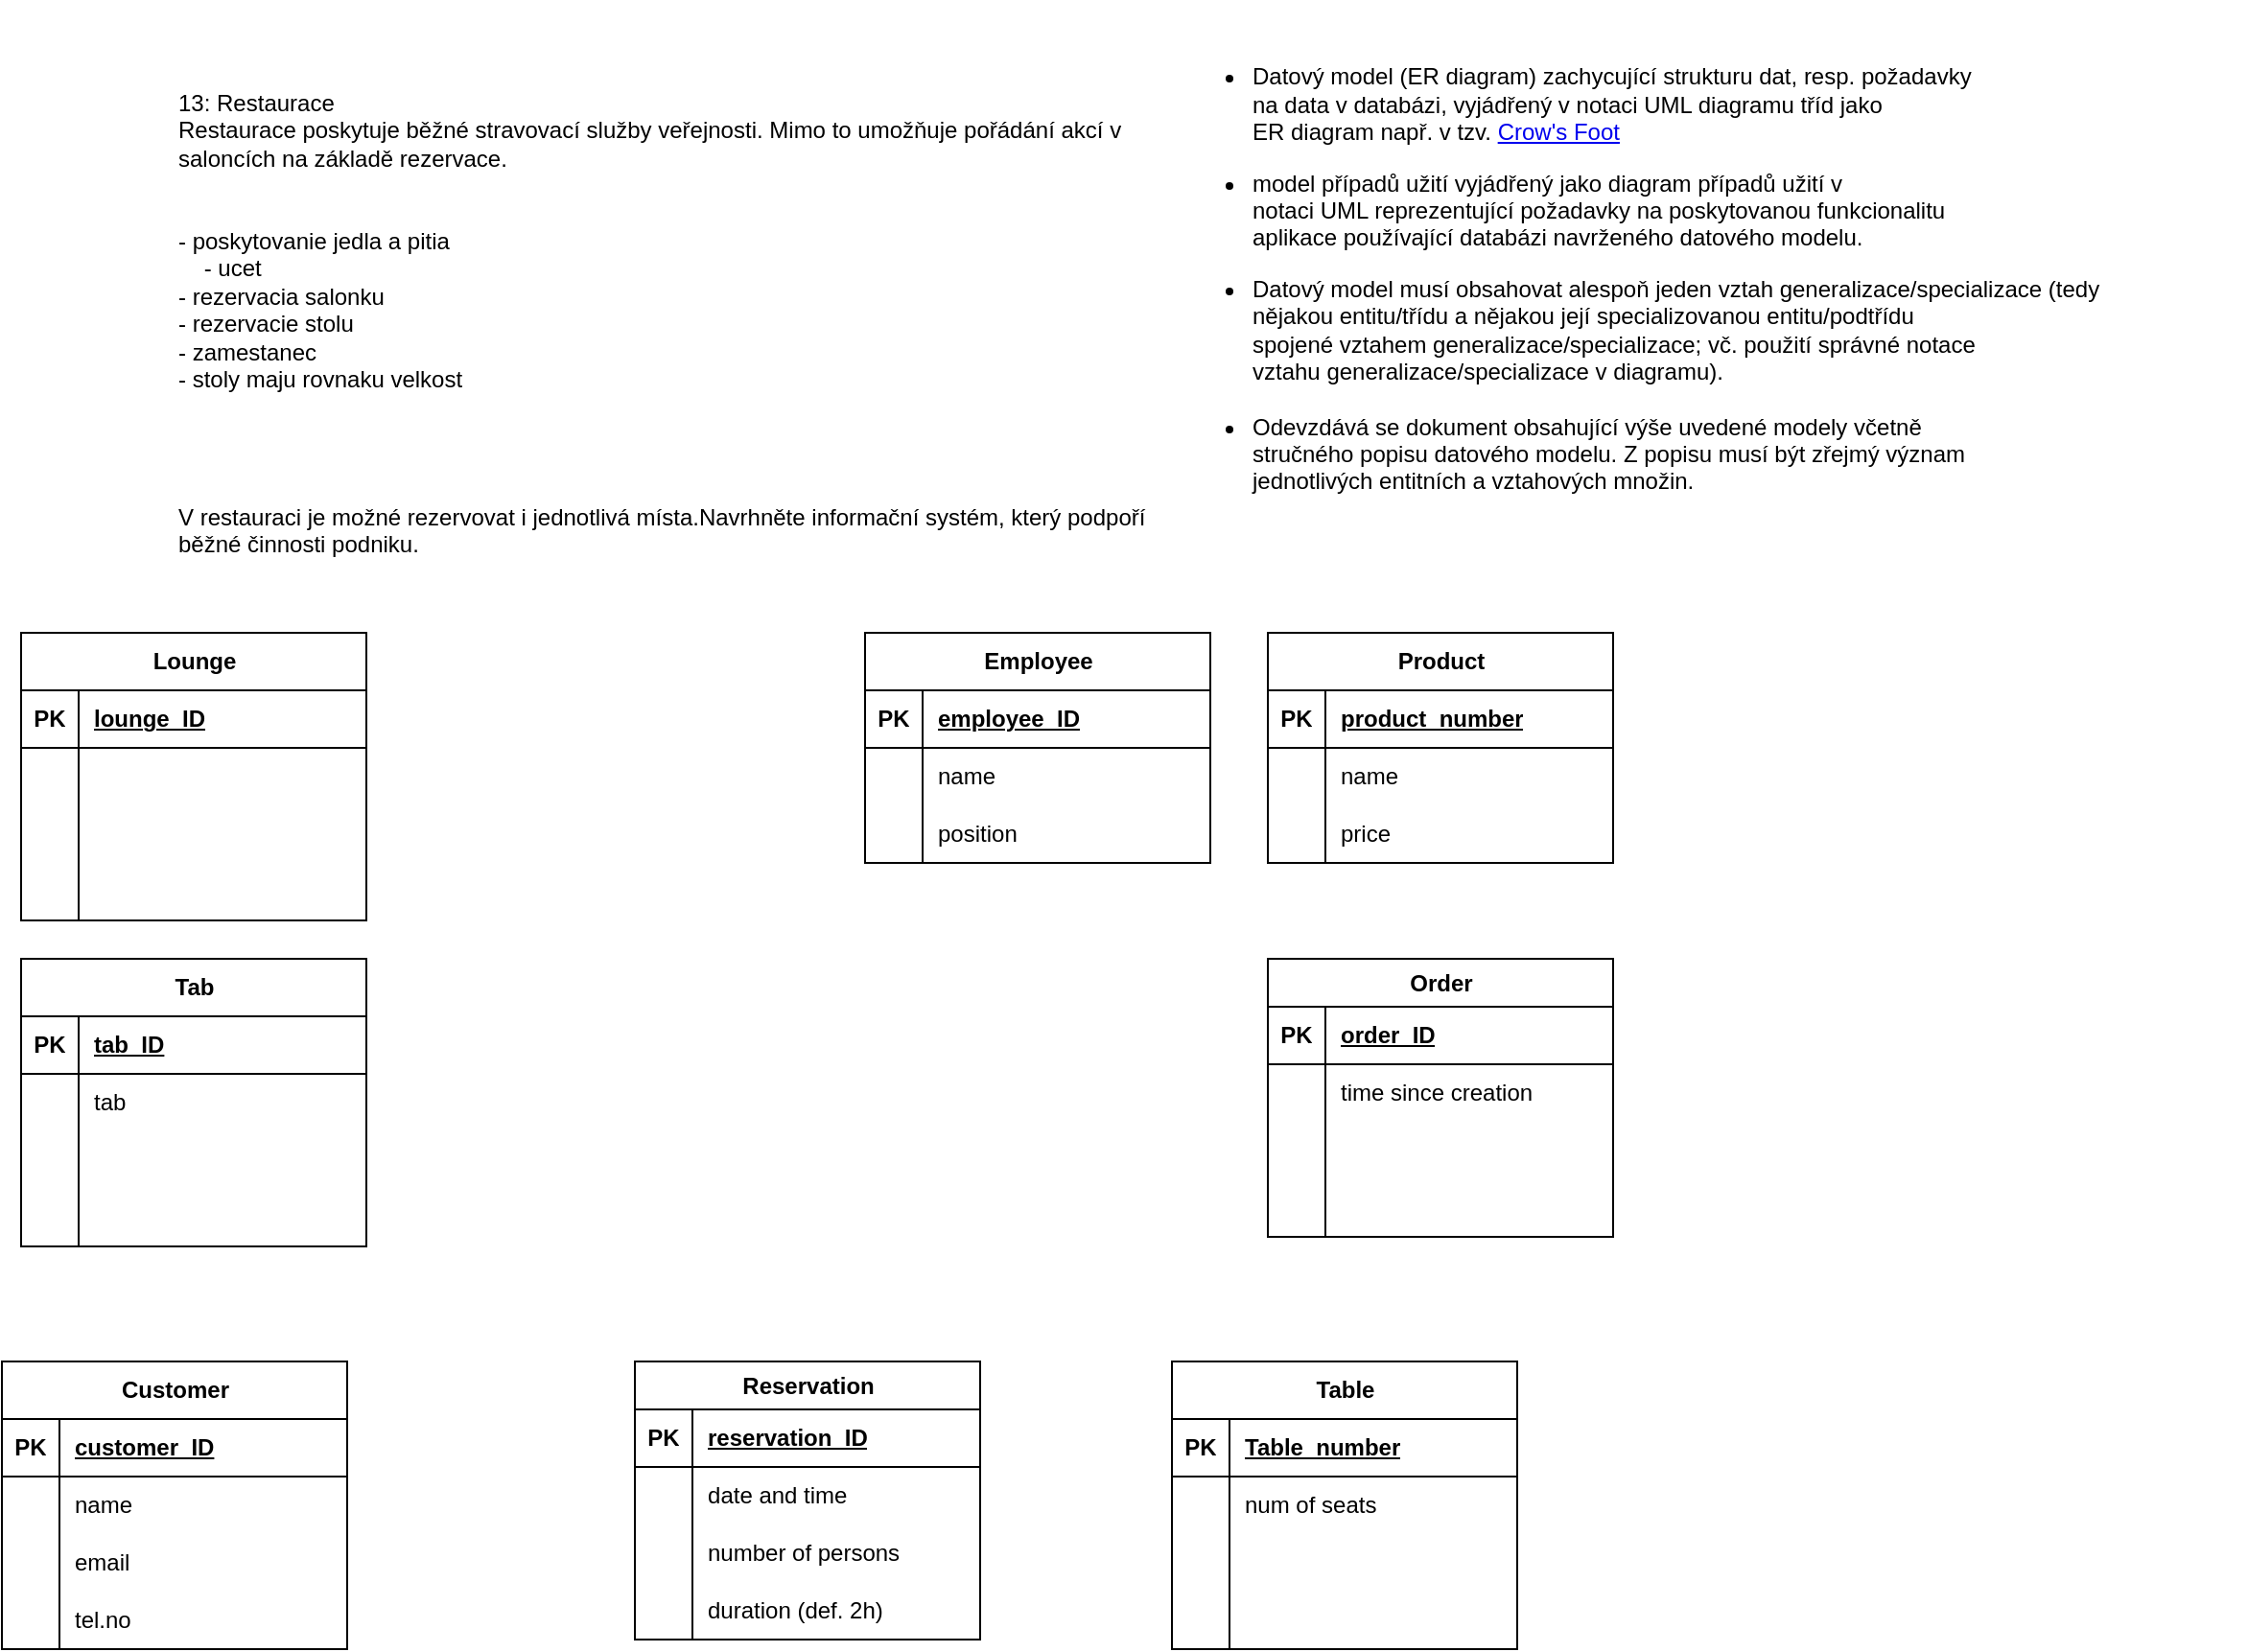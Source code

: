 <mxfile version="26.0.16">
  <diagram id="R2lEEEUBdFMjLlhIrx00" name="Page-1">
    <mxGraphModel dx="2107" dy="620" grid="1" gridSize="10" guides="1" tooltips="1" connect="1" arrows="1" fold="1" page="1" pageScale="1" pageWidth="850" pageHeight="1100" math="0" shadow="0" extFonts="Permanent Marker^https://fonts.googleapis.com/css?family=Permanent+Marker">
      <root>
        <mxCell id="0" />
        <mxCell id="1" parent="0" />
        <mxCell id="PbNJtM7zfG2WfMYHAGxu-68" value="13: Restaurace&#xa;Restaurace poskytuje běžné stravovací služby veřejnosti. Mimo to umožňuje pořádání akcí v&#xa;saloncích na základě rezervace. &#xa;&#xa;&#xa;- poskytovanie jedla a pitia&#xa;    - ucet&#xa;- rezervacia salonku&#xa;- rezervacie stolu&#xa;- zamestanec&#xa;- stoly maju rovnaku velkost&#xa;&#xa;&#xa;&#xa;&#xa;V restauraci je možné rezervovat i jednotlivá místa.Navrhněte informační systém, který podpoří běžné činnosti podniku." style="text;whiteSpace=wrap;" parent="1" vertex="1">
          <mxGeometry x="-190" y="50" width="520" height="80" as="geometry" />
        </mxCell>
        <UserObject label="&lt;ul id=&quot;yui_3_18_1_1_1740597586929_71&quot;&gt;&lt;br&gt;&lt;li id=&quot;yui_3_18_1_1_1740597586929_70&quot;&gt;Datový model (ER diagram) zachycující strukturu dat, resp. požadavky&lt;br&gt; na data v databázi, vyjádřený v notaci UML diagramu tříd jako &lt;br&gt;ER diagram např. v tzv. &lt;a href=&quot;https://cs.wikipedia.org/wiki/Entity-relationship_model#Crow.27s_Foot&quot;&gt;Crow&#39;s Foot&lt;/a&gt;&lt;/li&gt;&lt;/ul&gt;&lt;ul id=&quot;yui_3_18_1_1_1740597586929_71&quot;&gt;&lt;li id=&quot;yui_3_18_1_1_1740597586929_70&quot;&gt;model případů užití vyjádřený jako diagram případů užití v &lt;br&gt;notaci UML reprezentující požadavky na poskytovanou funkcionalitu &lt;br&gt;aplikace používající databázi navrženého datového modelu. &lt;br&gt;&lt;/li&gt;&lt;/ul&gt;&lt;ul id=&quot;yui_3_18_1_1_1740597586929_71&quot;&gt;&lt;li id=&quot;yui_3_18_1_1_1740597586929_70&quot;&gt;Datový model musí obsahovat alespoň jeden vztah generalizace/specializace (tedy &lt;br&gt;nějakou entitu/třídu a nějakou její specializovanou entitu/podtřídu &lt;br&gt;spojené vztahem generalizace/specializace; vč. použití správné notace &lt;br&gt;vztahu generalizace/specializace v diagramu).&lt;/li&gt;&lt;br&gt;&lt;li&gt;Odevzdává se dokument obsahující výše uvedené modely včetně &lt;br&gt;stručného popisu datového modelu. Z popisu musí být zřejmý význam &lt;br&gt;jednotlivých entitních a vztahových množin. &lt;/li&gt;&lt;/ul&gt;" id="PbNJtM7zfG2WfMYHAGxu-69">
          <mxCell style="text;whiteSpace=wrap;html=1;" parent="1" vertex="1">
            <mxGeometry x="330" y="10" width="560" height="260" as="geometry" />
          </mxCell>
        </UserObject>
        <mxCell id="PbNJtM7zfG2WfMYHAGxu-70" value="&lt;div&gt;Customer&lt;/div&gt;" style="shape=table;startSize=30;container=1;collapsible=1;childLayout=tableLayout;fixedRows=1;rowLines=0;fontStyle=1;align=center;resizeLast=1;html=1;" parent="1" vertex="1">
          <mxGeometry x="-280" y="720" width="180" height="150" as="geometry" />
        </mxCell>
        <mxCell id="PbNJtM7zfG2WfMYHAGxu-71" value="" style="shape=tableRow;horizontal=0;startSize=0;swimlaneHead=0;swimlaneBody=0;fillColor=none;collapsible=0;dropTarget=0;points=[[0,0.5],[1,0.5]];portConstraint=eastwest;top=0;left=0;right=0;bottom=1;" parent="PbNJtM7zfG2WfMYHAGxu-70" vertex="1">
          <mxGeometry y="30" width="180" height="30" as="geometry" />
        </mxCell>
        <mxCell id="PbNJtM7zfG2WfMYHAGxu-72" value="PK" style="shape=partialRectangle;connectable=0;fillColor=none;top=0;left=0;bottom=0;right=0;fontStyle=1;overflow=hidden;whiteSpace=wrap;html=1;" parent="PbNJtM7zfG2WfMYHAGxu-71" vertex="1">
          <mxGeometry width="30" height="30" as="geometry">
            <mxRectangle width="30" height="30" as="alternateBounds" />
          </mxGeometry>
        </mxCell>
        <mxCell id="PbNJtM7zfG2WfMYHAGxu-73" value="&lt;div&gt;customer_ID&lt;/div&gt;" style="shape=partialRectangle;connectable=0;fillColor=none;top=0;left=0;bottom=0;right=0;align=left;spacingLeft=6;fontStyle=5;overflow=hidden;whiteSpace=wrap;html=1;" parent="PbNJtM7zfG2WfMYHAGxu-71" vertex="1">
          <mxGeometry x="30" width="150" height="30" as="geometry">
            <mxRectangle width="150" height="30" as="alternateBounds" />
          </mxGeometry>
        </mxCell>
        <mxCell id="PbNJtM7zfG2WfMYHAGxu-80" value="" style="shape=tableRow;horizontal=0;startSize=0;swimlaneHead=0;swimlaneBody=0;fillColor=none;collapsible=0;dropTarget=0;points=[[0,0.5],[1,0.5]];portConstraint=eastwest;top=0;left=0;right=0;bottom=0;" parent="PbNJtM7zfG2WfMYHAGxu-70" vertex="1">
          <mxGeometry y="60" width="180" height="30" as="geometry" />
        </mxCell>
        <mxCell id="PbNJtM7zfG2WfMYHAGxu-81" value="" style="shape=partialRectangle;connectable=0;fillColor=none;top=0;left=0;bottom=0;right=0;editable=1;overflow=hidden;whiteSpace=wrap;html=1;" parent="PbNJtM7zfG2WfMYHAGxu-80" vertex="1">
          <mxGeometry width="30" height="30" as="geometry">
            <mxRectangle width="30" height="30" as="alternateBounds" />
          </mxGeometry>
        </mxCell>
        <mxCell id="PbNJtM7zfG2WfMYHAGxu-82" value="name" style="shape=partialRectangle;connectable=0;fillColor=none;top=0;left=0;bottom=0;right=0;align=left;spacingLeft=6;overflow=hidden;whiteSpace=wrap;html=1;" parent="PbNJtM7zfG2WfMYHAGxu-80" vertex="1">
          <mxGeometry x="30" width="150" height="30" as="geometry">
            <mxRectangle width="150" height="30" as="alternateBounds" />
          </mxGeometry>
        </mxCell>
        <mxCell id="PbNJtM7zfG2WfMYHAGxu-77" value="" style="shape=tableRow;horizontal=0;startSize=0;swimlaneHead=0;swimlaneBody=0;fillColor=none;collapsible=0;dropTarget=0;points=[[0,0.5],[1,0.5]];portConstraint=eastwest;top=0;left=0;right=0;bottom=0;" parent="PbNJtM7zfG2WfMYHAGxu-70" vertex="1">
          <mxGeometry y="90" width="180" height="30" as="geometry" />
        </mxCell>
        <mxCell id="PbNJtM7zfG2WfMYHAGxu-78" value="" style="shape=partialRectangle;connectable=0;fillColor=none;top=0;left=0;bottom=0;right=0;editable=1;overflow=hidden;whiteSpace=wrap;html=1;" parent="PbNJtM7zfG2WfMYHAGxu-77" vertex="1">
          <mxGeometry width="30" height="30" as="geometry">
            <mxRectangle width="30" height="30" as="alternateBounds" />
          </mxGeometry>
        </mxCell>
        <mxCell id="PbNJtM7zfG2WfMYHAGxu-79" value="email" style="shape=partialRectangle;connectable=0;fillColor=none;top=0;left=0;bottom=0;right=0;align=left;spacingLeft=6;overflow=hidden;whiteSpace=wrap;html=1;" parent="PbNJtM7zfG2WfMYHAGxu-77" vertex="1">
          <mxGeometry x="30" width="150" height="30" as="geometry">
            <mxRectangle width="150" height="30" as="alternateBounds" />
          </mxGeometry>
        </mxCell>
        <mxCell id="PbNJtM7zfG2WfMYHAGxu-74" value="" style="shape=tableRow;horizontal=0;startSize=0;swimlaneHead=0;swimlaneBody=0;fillColor=none;collapsible=0;dropTarget=0;points=[[0,0.5],[1,0.5]];portConstraint=eastwest;top=0;left=0;right=0;bottom=0;" parent="PbNJtM7zfG2WfMYHAGxu-70" vertex="1">
          <mxGeometry y="120" width="180" height="30" as="geometry" />
        </mxCell>
        <mxCell id="PbNJtM7zfG2WfMYHAGxu-75" value="" style="shape=partialRectangle;connectable=0;fillColor=none;top=0;left=0;bottom=0;right=0;editable=1;overflow=hidden;whiteSpace=wrap;html=1;" parent="PbNJtM7zfG2WfMYHAGxu-74" vertex="1">
          <mxGeometry width="30" height="30" as="geometry">
            <mxRectangle width="30" height="30" as="alternateBounds" />
          </mxGeometry>
        </mxCell>
        <mxCell id="PbNJtM7zfG2WfMYHAGxu-76" value="&lt;div&gt;tel.no&lt;/div&gt;" style="shape=partialRectangle;connectable=0;fillColor=none;top=0;left=0;bottom=0;right=0;align=left;spacingLeft=6;overflow=hidden;whiteSpace=wrap;html=1;" parent="PbNJtM7zfG2WfMYHAGxu-74" vertex="1">
          <mxGeometry x="30" width="150" height="30" as="geometry">
            <mxRectangle width="150" height="30" as="alternateBounds" />
          </mxGeometry>
        </mxCell>
        <mxCell id="PbNJtM7zfG2WfMYHAGxu-83" value="Reservation" style="shape=table;startSize=25;container=1;collapsible=1;childLayout=tableLayout;fixedRows=1;rowLines=0;fontStyle=1;align=center;resizeLast=1;html=1;" parent="1" vertex="1">
          <mxGeometry x="50" y="720" width="180" height="145" as="geometry" />
        </mxCell>
        <mxCell id="PbNJtM7zfG2WfMYHAGxu-84" value="" style="shape=tableRow;horizontal=0;startSize=0;swimlaneHead=0;swimlaneBody=0;fillColor=none;collapsible=0;dropTarget=0;points=[[0,0.5],[1,0.5]];portConstraint=eastwest;top=0;left=0;right=0;bottom=1;" parent="PbNJtM7zfG2WfMYHAGxu-83" vertex="1">
          <mxGeometry y="25" width="180" height="30" as="geometry" />
        </mxCell>
        <mxCell id="PbNJtM7zfG2WfMYHAGxu-85" value="PK" style="shape=partialRectangle;connectable=0;fillColor=none;top=0;left=0;bottom=0;right=0;fontStyle=1;overflow=hidden;whiteSpace=wrap;html=1;" parent="PbNJtM7zfG2WfMYHAGxu-84" vertex="1">
          <mxGeometry width="30" height="30" as="geometry">
            <mxRectangle width="30" height="30" as="alternateBounds" />
          </mxGeometry>
        </mxCell>
        <mxCell id="PbNJtM7zfG2WfMYHAGxu-86" value="reservation_ID" style="shape=partialRectangle;connectable=0;fillColor=none;top=0;left=0;bottom=0;right=0;align=left;spacingLeft=6;fontStyle=5;overflow=hidden;whiteSpace=wrap;html=1;" parent="PbNJtM7zfG2WfMYHAGxu-84" vertex="1">
          <mxGeometry x="30" width="150" height="30" as="geometry">
            <mxRectangle width="150" height="30" as="alternateBounds" />
          </mxGeometry>
        </mxCell>
        <mxCell id="PbNJtM7zfG2WfMYHAGxu-87" value="" style="shape=tableRow;horizontal=0;startSize=0;swimlaneHead=0;swimlaneBody=0;fillColor=none;collapsible=0;dropTarget=0;points=[[0,0.5],[1,0.5]];portConstraint=eastwest;top=0;left=0;right=0;bottom=0;" parent="PbNJtM7zfG2WfMYHAGxu-83" vertex="1">
          <mxGeometry y="55" width="180" height="30" as="geometry" />
        </mxCell>
        <mxCell id="PbNJtM7zfG2WfMYHAGxu-88" value="" style="shape=partialRectangle;connectable=0;fillColor=none;top=0;left=0;bottom=0;right=0;editable=1;overflow=hidden;whiteSpace=wrap;html=1;" parent="PbNJtM7zfG2WfMYHAGxu-87" vertex="1">
          <mxGeometry width="30" height="30" as="geometry">
            <mxRectangle width="30" height="30" as="alternateBounds" />
          </mxGeometry>
        </mxCell>
        <mxCell id="PbNJtM7zfG2WfMYHAGxu-89" value="d&lt;span style=&quot;background-color: transparent; color: light-dark(rgb(0, 0, 0), rgb(255, 255, 255));&quot;&gt;ate and time&lt;/span&gt;" style="shape=partialRectangle;connectable=0;fillColor=none;top=0;left=0;bottom=0;right=0;align=left;spacingLeft=6;overflow=hidden;whiteSpace=wrap;html=1;" parent="PbNJtM7zfG2WfMYHAGxu-87" vertex="1">
          <mxGeometry x="30" width="150" height="30" as="geometry">
            <mxRectangle width="150" height="30" as="alternateBounds" />
          </mxGeometry>
        </mxCell>
        <mxCell id="PbNJtM7zfG2WfMYHAGxu-90" value="" style="shape=tableRow;horizontal=0;startSize=0;swimlaneHead=0;swimlaneBody=0;fillColor=none;collapsible=0;dropTarget=0;points=[[0,0.5],[1,0.5]];portConstraint=eastwest;top=0;left=0;right=0;bottom=0;" parent="PbNJtM7zfG2WfMYHAGxu-83" vertex="1">
          <mxGeometry y="85" width="180" height="30" as="geometry" />
        </mxCell>
        <mxCell id="PbNJtM7zfG2WfMYHAGxu-91" value="" style="shape=partialRectangle;connectable=0;fillColor=none;top=0;left=0;bottom=0;right=0;editable=1;overflow=hidden;whiteSpace=wrap;html=1;" parent="PbNJtM7zfG2WfMYHAGxu-90" vertex="1">
          <mxGeometry width="30" height="30" as="geometry">
            <mxRectangle width="30" height="30" as="alternateBounds" />
          </mxGeometry>
        </mxCell>
        <mxCell id="PbNJtM7zfG2WfMYHAGxu-92" value="number of persons" style="shape=partialRectangle;connectable=0;fillColor=none;top=0;left=0;bottom=0;right=0;align=left;spacingLeft=6;overflow=hidden;whiteSpace=wrap;html=1;" parent="PbNJtM7zfG2WfMYHAGxu-90" vertex="1">
          <mxGeometry x="30" width="150" height="30" as="geometry">
            <mxRectangle width="150" height="30" as="alternateBounds" />
          </mxGeometry>
        </mxCell>
        <mxCell id="PbNJtM7zfG2WfMYHAGxu-93" value="" style="shape=tableRow;horizontal=0;startSize=0;swimlaneHead=0;swimlaneBody=0;fillColor=none;collapsible=0;dropTarget=0;points=[[0,0.5],[1,0.5]];portConstraint=eastwest;top=0;left=0;right=0;bottom=0;" parent="PbNJtM7zfG2WfMYHAGxu-83" vertex="1">
          <mxGeometry y="115" width="180" height="30" as="geometry" />
        </mxCell>
        <mxCell id="PbNJtM7zfG2WfMYHAGxu-94" value="" style="shape=partialRectangle;connectable=0;fillColor=none;top=0;left=0;bottom=0;right=0;editable=1;overflow=hidden;whiteSpace=wrap;html=1;" parent="PbNJtM7zfG2WfMYHAGxu-93" vertex="1">
          <mxGeometry width="30" height="30" as="geometry">
            <mxRectangle width="30" height="30" as="alternateBounds" />
          </mxGeometry>
        </mxCell>
        <mxCell id="PbNJtM7zfG2WfMYHAGxu-95" value="duration (def. 2h)" style="shape=partialRectangle;connectable=0;fillColor=none;top=0;left=0;bottom=0;right=0;align=left;spacingLeft=6;overflow=hidden;whiteSpace=wrap;html=1;" parent="PbNJtM7zfG2WfMYHAGxu-93" vertex="1">
          <mxGeometry x="30" width="150" height="30" as="geometry">
            <mxRectangle width="150" height="30" as="alternateBounds" />
          </mxGeometry>
        </mxCell>
        <mxCell id="PbNJtM7zfG2WfMYHAGxu-96" value="Table" style="shape=table;startSize=30;container=1;collapsible=1;childLayout=tableLayout;fixedRows=1;rowLines=0;fontStyle=1;align=center;resizeLast=1;html=1;" parent="1" vertex="1">
          <mxGeometry x="330" y="720" width="180" height="150" as="geometry" />
        </mxCell>
        <mxCell id="PbNJtM7zfG2WfMYHAGxu-97" value="" style="shape=tableRow;horizontal=0;startSize=0;swimlaneHead=0;swimlaneBody=0;fillColor=none;collapsible=0;dropTarget=0;points=[[0,0.5],[1,0.5]];portConstraint=eastwest;top=0;left=0;right=0;bottom=1;" parent="PbNJtM7zfG2WfMYHAGxu-96" vertex="1">
          <mxGeometry y="30" width="180" height="30" as="geometry" />
        </mxCell>
        <mxCell id="PbNJtM7zfG2WfMYHAGxu-98" value="PK" style="shape=partialRectangle;connectable=0;fillColor=none;top=0;left=0;bottom=0;right=0;fontStyle=1;overflow=hidden;whiteSpace=wrap;html=1;" parent="PbNJtM7zfG2WfMYHAGxu-97" vertex="1">
          <mxGeometry width="30" height="30" as="geometry">
            <mxRectangle width="30" height="30" as="alternateBounds" />
          </mxGeometry>
        </mxCell>
        <mxCell id="PbNJtM7zfG2WfMYHAGxu-99" value="Table_number" style="shape=partialRectangle;connectable=0;fillColor=none;top=0;left=0;bottom=0;right=0;align=left;spacingLeft=6;fontStyle=5;overflow=hidden;whiteSpace=wrap;html=1;" parent="PbNJtM7zfG2WfMYHAGxu-97" vertex="1">
          <mxGeometry x="30" width="150" height="30" as="geometry">
            <mxRectangle width="150" height="30" as="alternateBounds" />
          </mxGeometry>
        </mxCell>
        <mxCell id="PbNJtM7zfG2WfMYHAGxu-100" value="" style="shape=tableRow;horizontal=0;startSize=0;swimlaneHead=0;swimlaneBody=0;fillColor=none;collapsible=0;dropTarget=0;points=[[0,0.5],[1,0.5]];portConstraint=eastwest;top=0;left=0;right=0;bottom=0;" parent="PbNJtM7zfG2WfMYHAGxu-96" vertex="1">
          <mxGeometry y="60" width="180" height="30" as="geometry" />
        </mxCell>
        <mxCell id="PbNJtM7zfG2WfMYHAGxu-101" value="" style="shape=partialRectangle;connectable=0;fillColor=none;top=0;left=0;bottom=0;right=0;editable=1;overflow=hidden;whiteSpace=wrap;html=1;" parent="PbNJtM7zfG2WfMYHAGxu-100" vertex="1">
          <mxGeometry width="30" height="30" as="geometry">
            <mxRectangle width="30" height="30" as="alternateBounds" />
          </mxGeometry>
        </mxCell>
        <mxCell id="PbNJtM7zfG2WfMYHAGxu-102" value="num of seats" style="shape=partialRectangle;connectable=0;fillColor=none;top=0;left=0;bottom=0;right=0;align=left;spacingLeft=6;overflow=hidden;whiteSpace=wrap;html=1;" parent="PbNJtM7zfG2WfMYHAGxu-100" vertex="1">
          <mxGeometry x="30" width="150" height="30" as="geometry">
            <mxRectangle width="150" height="30" as="alternateBounds" />
          </mxGeometry>
        </mxCell>
        <mxCell id="PbNJtM7zfG2WfMYHAGxu-103" value="" style="shape=tableRow;horizontal=0;startSize=0;swimlaneHead=0;swimlaneBody=0;fillColor=none;collapsible=0;dropTarget=0;points=[[0,0.5],[1,0.5]];portConstraint=eastwest;top=0;left=0;right=0;bottom=0;" parent="PbNJtM7zfG2WfMYHAGxu-96" vertex="1">
          <mxGeometry y="90" width="180" height="30" as="geometry" />
        </mxCell>
        <mxCell id="PbNJtM7zfG2WfMYHAGxu-104" value="" style="shape=partialRectangle;connectable=0;fillColor=none;top=0;left=0;bottom=0;right=0;editable=1;overflow=hidden;whiteSpace=wrap;html=1;" parent="PbNJtM7zfG2WfMYHAGxu-103" vertex="1">
          <mxGeometry width="30" height="30" as="geometry">
            <mxRectangle width="30" height="30" as="alternateBounds" />
          </mxGeometry>
        </mxCell>
        <mxCell id="PbNJtM7zfG2WfMYHAGxu-105" value="" style="shape=partialRectangle;connectable=0;fillColor=none;top=0;left=0;bottom=0;right=0;align=left;spacingLeft=6;overflow=hidden;whiteSpace=wrap;html=1;" parent="PbNJtM7zfG2WfMYHAGxu-103" vertex="1">
          <mxGeometry x="30" width="150" height="30" as="geometry">
            <mxRectangle width="150" height="30" as="alternateBounds" />
          </mxGeometry>
        </mxCell>
        <mxCell id="PbNJtM7zfG2WfMYHAGxu-106" value="" style="shape=tableRow;horizontal=0;startSize=0;swimlaneHead=0;swimlaneBody=0;fillColor=none;collapsible=0;dropTarget=0;points=[[0,0.5],[1,0.5]];portConstraint=eastwest;top=0;left=0;right=0;bottom=0;" parent="PbNJtM7zfG2WfMYHAGxu-96" vertex="1">
          <mxGeometry y="120" width="180" height="30" as="geometry" />
        </mxCell>
        <mxCell id="PbNJtM7zfG2WfMYHAGxu-107" value="" style="shape=partialRectangle;connectable=0;fillColor=none;top=0;left=0;bottom=0;right=0;editable=1;overflow=hidden;whiteSpace=wrap;html=1;" parent="PbNJtM7zfG2WfMYHAGxu-106" vertex="1">
          <mxGeometry width="30" height="30" as="geometry">
            <mxRectangle width="30" height="30" as="alternateBounds" />
          </mxGeometry>
        </mxCell>
        <mxCell id="PbNJtM7zfG2WfMYHAGxu-108" value="" style="shape=partialRectangle;connectable=0;fillColor=none;top=0;left=0;bottom=0;right=0;align=left;spacingLeft=6;overflow=hidden;whiteSpace=wrap;html=1;" parent="PbNJtM7zfG2WfMYHAGxu-106" vertex="1">
          <mxGeometry x="30" width="150" height="30" as="geometry">
            <mxRectangle width="150" height="30" as="alternateBounds" />
          </mxGeometry>
        </mxCell>
        <mxCell id="PbNJtM7zfG2WfMYHAGxu-109" value="Employee" style="shape=table;startSize=30;container=1;collapsible=1;childLayout=tableLayout;fixedRows=1;rowLines=0;fontStyle=1;align=center;resizeLast=1;html=1;" parent="1" vertex="1">
          <mxGeometry x="170" y="340" width="180" height="120" as="geometry" />
        </mxCell>
        <mxCell id="PbNJtM7zfG2WfMYHAGxu-110" value="" style="shape=tableRow;horizontal=0;startSize=0;swimlaneHead=0;swimlaneBody=0;fillColor=none;collapsible=0;dropTarget=0;points=[[0,0.5],[1,0.5]];portConstraint=eastwest;top=0;left=0;right=0;bottom=1;" parent="PbNJtM7zfG2WfMYHAGxu-109" vertex="1">
          <mxGeometry y="30" width="180" height="30" as="geometry" />
        </mxCell>
        <mxCell id="PbNJtM7zfG2WfMYHAGxu-111" value="PK" style="shape=partialRectangle;connectable=0;fillColor=none;top=0;left=0;bottom=0;right=0;fontStyle=1;overflow=hidden;whiteSpace=wrap;html=1;" parent="PbNJtM7zfG2WfMYHAGxu-110" vertex="1">
          <mxGeometry width="30" height="30" as="geometry">
            <mxRectangle width="30" height="30" as="alternateBounds" />
          </mxGeometry>
        </mxCell>
        <mxCell id="PbNJtM7zfG2WfMYHAGxu-112" value="employee_ID" style="shape=partialRectangle;connectable=0;fillColor=none;top=0;left=0;bottom=0;right=0;align=left;spacingLeft=6;fontStyle=5;overflow=hidden;whiteSpace=wrap;html=1;" parent="PbNJtM7zfG2WfMYHAGxu-110" vertex="1">
          <mxGeometry x="30" width="150" height="30" as="geometry">
            <mxRectangle width="150" height="30" as="alternateBounds" />
          </mxGeometry>
        </mxCell>
        <mxCell id="PbNJtM7zfG2WfMYHAGxu-113" value="" style="shape=tableRow;horizontal=0;startSize=0;swimlaneHead=0;swimlaneBody=0;fillColor=none;collapsible=0;dropTarget=0;points=[[0,0.5],[1,0.5]];portConstraint=eastwest;top=0;left=0;right=0;bottom=0;" parent="PbNJtM7zfG2WfMYHAGxu-109" vertex="1">
          <mxGeometry y="60" width="180" height="30" as="geometry" />
        </mxCell>
        <mxCell id="PbNJtM7zfG2WfMYHAGxu-114" value="" style="shape=partialRectangle;connectable=0;fillColor=none;top=0;left=0;bottom=0;right=0;editable=1;overflow=hidden;whiteSpace=wrap;html=1;" parent="PbNJtM7zfG2WfMYHAGxu-113" vertex="1">
          <mxGeometry width="30" height="30" as="geometry">
            <mxRectangle width="30" height="30" as="alternateBounds" />
          </mxGeometry>
        </mxCell>
        <mxCell id="PbNJtM7zfG2WfMYHAGxu-115" value="name" style="shape=partialRectangle;connectable=0;fillColor=none;top=0;left=0;bottom=0;right=0;align=left;spacingLeft=6;overflow=hidden;whiteSpace=wrap;html=1;" parent="PbNJtM7zfG2WfMYHAGxu-113" vertex="1">
          <mxGeometry x="30" width="150" height="30" as="geometry">
            <mxRectangle width="150" height="30" as="alternateBounds" />
          </mxGeometry>
        </mxCell>
        <mxCell id="PbNJtM7zfG2WfMYHAGxu-116" value="" style="shape=tableRow;horizontal=0;startSize=0;swimlaneHead=0;swimlaneBody=0;fillColor=none;collapsible=0;dropTarget=0;points=[[0,0.5],[1,0.5]];portConstraint=eastwest;top=0;left=0;right=0;bottom=0;" parent="PbNJtM7zfG2WfMYHAGxu-109" vertex="1">
          <mxGeometry y="90" width="180" height="30" as="geometry" />
        </mxCell>
        <mxCell id="PbNJtM7zfG2WfMYHAGxu-117" value="" style="shape=partialRectangle;connectable=0;fillColor=none;top=0;left=0;bottom=0;right=0;editable=1;overflow=hidden;whiteSpace=wrap;html=1;" parent="PbNJtM7zfG2WfMYHAGxu-116" vertex="1">
          <mxGeometry width="30" height="30" as="geometry">
            <mxRectangle width="30" height="30" as="alternateBounds" />
          </mxGeometry>
        </mxCell>
        <mxCell id="PbNJtM7zfG2WfMYHAGxu-118" value="position" style="shape=partialRectangle;connectable=0;fillColor=none;top=0;left=0;bottom=0;right=0;align=left;spacingLeft=6;overflow=hidden;whiteSpace=wrap;html=1;" parent="PbNJtM7zfG2WfMYHAGxu-116" vertex="1">
          <mxGeometry x="30" width="150" height="30" as="geometry">
            <mxRectangle width="150" height="30" as="alternateBounds" />
          </mxGeometry>
        </mxCell>
        <mxCell id="PbNJtM7zfG2WfMYHAGxu-122" value="Product" style="shape=table;startSize=30;container=1;collapsible=1;childLayout=tableLayout;fixedRows=1;rowLines=0;fontStyle=1;align=center;resizeLast=1;html=1;" parent="1" vertex="1">
          <mxGeometry x="380" y="340" width="180" height="120" as="geometry">
            <mxRectangle x="380" y="340" width="80" height="30" as="alternateBounds" />
          </mxGeometry>
        </mxCell>
        <mxCell id="PbNJtM7zfG2WfMYHAGxu-123" value="" style="shape=tableRow;horizontal=0;startSize=0;swimlaneHead=0;swimlaneBody=0;fillColor=none;collapsible=0;dropTarget=0;points=[[0,0.5],[1,0.5]];portConstraint=eastwest;top=0;left=0;right=0;bottom=1;" parent="PbNJtM7zfG2WfMYHAGxu-122" vertex="1">
          <mxGeometry y="30" width="180" height="30" as="geometry" />
        </mxCell>
        <mxCell id="PbNJtM7zfG2WfMYHAGxu-124" value="PK" style="shape=partialRectangle;connectable=0;fillColor=none;top=0;left=0;bottom=0;right=0;fontStyle=1;overflow=hidden;whiteSpace=wrap;html=1;" parent="PbNJtM7zfG2WfMYHAGxu-123" vertex="1">
          <mxGeometry width="30" height="30" as="geometry">
            <mxRectangle width="30" height="30" as="alternateBounds" />
          </mxGeometry>
        </mxCell>
        <mxCell id="PbNJtM7zfG2WfMYHAGxu-125" value="product_number" style="shape=partialRectangle;connectable=0;fillColor=none;top=0;left=0;bottom=0;right=0;align=left;spacingLeft=6;fontStyle=5;overflow=hidden;whiteSpace=wrap;html=1;" parent="PbNJtM7zfG2WfMYHAGxu-123" vertex="1">
          <mxGeometry x="30" width="150" height="30" as="geometry">
            <mxRectangle width="150" height="30" as="alternateBounds" />
          </mxGeometry>
        </mxCell>
        <mxCell id="PbNJtM7zfG2WfMYHAGxu-126" value="" style="shape=tableRow;horizontal=0;startSize=0;swimlaneHead=0;swimlaneBody=0;fillColor=none;collapsible=0;dropTarget=0;points=[[0,0.5],[1,0.5]];portConstraint=eastwest;top=0;left=0;right=0;bottom=0;" parent="PbNJtM7zfG2WfMYHAGxu-122" vertex="1">
          <mxGeometry y="60" width="180" height="30" as="geometry" />
        </mxCell>
        <mxCell id="PbNJtM7zfG2WfMYHAGxu-127" value="" style="shape=partialRectangle;connectable=0;fillColor=none;top=0;left=0;bottom=0;right=0;editable=1;overflow=hidden;whiteSpace=wrap;html=1;" parent="PbNJtM7zfG2WfMYHAGxu-126" vertex="1">
          <mxGeometry width="30" height="30" as="geometry">
            <mxRectangle width="30" height="30" as="alternateBounds" />
          </mxGeometry>
        </mxCell>
        <mxCell id="PbNJtM7zfG2WfMYHAGxu-128" value="name" style="shape=partialRectangle;connectable=0;fillColor=none;top=0;left=0;bottom=0;right=0;align=left;spacingLeft=6;overflow=hidden;whiteSpace=wrap;html=1;" parent="PbNJtM7zfG2WfMYHAGxu-126" vertex="1">
          <mxGeometry x="30" width="150" height="30" as="geometry">
            <mxRectangle width="150" height="30" as="alternateBounds" />
          </mxGeometry>
        </mxCell>
        <mxCell id="PbNJtM7zfG2WfMYHAGxu-129" value="" style="shape=tableRow;horizontal=0;startSize=0;swimlaneHead=0;swimlaneBody=0;fillColor=none;collapsible=0;dropTarget=0;points=[[0,0.5],[1,0.5]];portConstraint=eastwest;top=0;left=0;right=0;bottom=0;" parent="PbNJtM7zfG2WfMYHAGxu-122" vertex="1">
          <mxGeometry y="90" width="180" height="30" as="geometry" />
        </mxCell>
        <mxCell id="PbNJtM7zfG2WfMYHAGxu-130" value="" style="shape=partialRectangle;connectable=0;fillColor=none;top=0;left=0;bottom=0;right=0;editable=1;overflow=hidden;whiteSpace=wrap;html=1;" parent="PbNJtM7zfG2WfMYHAGxu-129" vertex="1">
          <mxGeometry width="30" height="30" as="geometry">
            <mxRectangle width="30" height="30" as="alternateBounds" />
          </mxGeometry>
        </mxCell>
        <mxCell id="PbNJtM7zfG2WfMYHAGxu-131" value="price" style="shape=partialRectangle;connectable=0;fillColor=none;top=0;left=0;bottom=0;right=0;align=left;spacingLeft=6;overflow=hidden;whiteSpace=wrap;html=1;" parent="PbNJtM7zfG2WfMYHAGxu-129" vertex="1">
          <mxGeometry x="30" width="150" height="30" as="geometry">
            <mxRectangle width="150" height="30" as="alternateBounds" />
          </mxGeometry>
        </mxCell>
        <mxCell id="ev-QNoOPe0kuKehV-vWC-1" value="Order" style="shape=table;startSize=25;container=1;collapsible=1;childLayout=tableLayout;fixedRows=1;rowLines=0;fontStyle=1;align=center;resizeLast=1;html=1;" vertex="1" parent="1">
          <mxGeometry x="380" y="510" width="180" height="145" as="geometry" />
        </mxCell>
        <mxCell id="ev-QNoOPe0kuKehV-vWC-2" value="" style="shape=tableRow;horizontal=0;startSize=0;swimlaneHead=0;swimlaneBody=0;fillColor=none;collapsible=0;dropTarget=0;points=[[0,0.5],[1,0.5]];portConstraint=eastwest;top=0;left=0;right=0;bottom=1;" vertex="1" parent="ev-QNoOPe0kuKehV-vWC-1">
          <mxGeometry y="25" width="180" height="30" as="geometry" />
        </mxCell>
        <mxCell id="ev-QNoOPe0kuKehV-vWC-3" value="PK" style="shape=partialRectangle;connectable=0;fillColor=none;top=0;left=0;bottom=0;right=0;fontStyle=1;overflow=hidden;whiteSpace=wrap;html=1;" vertex="1" parent="ev-QNoOPe0kuKehV-vWC-2">
          <mxGeometry width="30" height="30" as="geometry">
            <mxRectangle width="30" height="30" as="alternateBounds" />
          </mxGeometry>
        </mxCell>
        <mxCell id="ev-QNoOPe0kuKehV-vWC-4" value="order_ID" style="shape=partialRectangle;connectable=0;fillColor=none;top=0;left=0;bottom=0;right=0;align=left;spacingLeft=6;fontStyle=5;overflow=hidden;whiteSpace=wrap;html=1;" vertex="1" parent="ev-QNoOPe0kuKehV-vWC-2">
          <mxGeometry x="30" width="150" height="30" as="geometry">
            <mxRectangle width="150" height="30" as="alternateBounds" />
          </mxGeometry>
        </mxCell>
        <mxCell id="ev-QNoOPe0kuKehV-vWC-5" value="" style="shape=tableRow;horizontal=0;startSize=0;swimlaneHead=0;swimlaneBody=0;fillColor=none;collapsible=0;dropTarget=0;points=[[0,0.5],[1,0.5]];portConstraint=eastwest;top=0;left=0;right=0;bottom=0;" vertex="1" parent="ev-QNoOPe0kuKehV-vWC-1">
          <mxGeometry y="55" width="180" height="30" as="geometry" />
        </mxCell>
        <mxCell id="ev-QNoOPe0kuKehV-vWC-6" value="" style="shape=partialRectangle;connectable=0;fillColor=none;top=0;left=0;bottom=0;right=0;editable=1;overflow=hidden;whiteSpace=wrap;html=1;" vertex="1" parent="ev-QNoOPe0kuKehV-vWC-5">
          <mxGeometry width="30" height="30" as="geometry">
            <mxRectangle width="30" height="30" as="alternateBounds" />
          </mxGeometry>
        </mxCell>
        <mxCell id="ev-QNoOPe0kuKehV-vWC-7" value="time since creation" style="shape=partialRectangle;connectable=0;fillColor=none;top=0;left=0;bottom=0;right=0;align=left;spacingLeft=6;overflow=hidden;whiteSpace=wrap;html=1;" vertex="1" parent="ev-QNoOPe0kuKehV-vWC-5">
          <mxGeometry x="30" width="150" height="30" as="geometry">
            <mxRectangle width="150" height="30" as="alternateBounds" />
          </mxGeometry>
        </mxCell>
        <mxCell id="ev-QNoOPe0kuKehV-vWC-8" value="" style="shape=tableRow;horizontal=0;startSize=0;swimlaneHead=0;swimlaneBody=0;fillColor=none;collapsible=0;dropTarget=0;points=[[0,0.5],[1,0.5]];portConstraint=eastwest;top=0;left=0;right=0;bottom=0;" vertex="1" parent="ev-QNoOPe0kuKehV-vWC-1">
          <mxGeometry y="85" width="180" height="30" as="geometry" />
        </mxCell>
        <mxCell id="ev-QNoOPe0kuKehV-vWC-9" value="" style="shape=partialRectangle;connectable=0;fillColor=none;top=0;left=0;bottom=0;right=0;editable=1;overflow=hidden;whiteSpace=wrap;html=1;" vertex="1" parent="ev-QNoOPe0kuKehV-vWC-8">
          <mxGeometry width="30" height="30" as="geometry">
            <mxRectangle width="30" height="30" as="alternateBounds" />
          </mxGeometry>
        </mxCell>
        <mxCell id="ev-QNoOPe0kuKehV-vWC-10" value="" style="shape=partialRectangle;connectable=0;fillColor=none;top=0;left=0;bottom=0;right=0;align=left;spacingLeft=6;overflow=hidden;whiteSpace=wrap;html=1;" vertex="1" parent="ev-QNoOPe0kuKehV-vWC-8">
          <mxGeometry x="30" width="150" height="30" as="geometry">
            <mxRectangle width="150" height="30" as="alternateBounds" />
          </mxGeometry>
        </mxCell>
        <mxCell id="ev-QNoOPe0kuKehV-vWC-11" value="" style="shape=tableRow;horizontal=0;startSize=0;swimlaneHead=0;swimlaneBody=0;fillColor=none;collapsible=0;dropTarget=0;points=[[0,0.5],[1,0.5]];portConstraint=eastwest;top=0;left=0;right=0;bottom=0;" vertex="1" parent="ev-QNoOPe0kuKehV-vWC-1">
          <mxGeometry y="115" width="180" height="30" as="geometry" />
        </mxCell>
        <mxCell id="ev-QNoOPe0kuKehV-vWC-12" value="" style="shape=partialRectangle;connectable=0;fillColor=none;top=0;left=0;bottom=0;right=0;editable=1;overflow=hidden;whiteSpace=wrap;html=1;" vertex="1" parent="ev-QNoOPe0kuKehV-vWC-11">
          <mxGeometry width="30" height="30" as="geometry">
            <mxRectangle width="30" height="30" as="alternateBounds" />
          </mxGeometry>
        </mxCell>
        <mxCell id="ev-QNoOPe0kuKehV-vWC-13" value="" style="shape=partialRectangle;connectable=0;fillColor=none;top=0;left=0;bottom=0;right=0;align=left;spacingLeft=6;overflow=hidden;whiteSpace=wrap;html=1;" vertex="1" parent="ev-QNoOPe0kuKehV-vWC-11">
          <mxGeometry x="30" width="150" height="30" as="geometry">
            <mxRectangle width="150" height="30" as="alternateBounds" />
          </mxGeometry>
        </mxCell>
        <mxCell id="ev-QNoOPe0kuKehV-vWC-27" value="&lt;div&gt;Lounge&lt;/div&gt;" style="shape=table;startSize=30;container=1;collapsible=1;childLayout=tableLayout;fixedRows=1;rowLines=0;fontStyle=1;align=center;resizeLast=1;html=1;" vertex="1" parent="1">
          <mxGeometry x="-270" y="340" width="180" height="150" as="geometry" />
        </mxCell>
        <mxCell id="ev-QNoOPe0kuKehV-vWC-28" value="" style="shape=tableRow;horizontal=0;startSize=0;swimlaneHead=0;swimlaneBody=0;fillColor=none;collapsible=0;dropTarget=0;points=[[0,0.5],[1,0.5]];portConstraint=eastwest;top=0;left=0;right=0;bottom=1;" vertex="1" parent="ev-QNoOPe0kuKehV-vWC-27">
          <mxGeometry y="30" width="180" height="30" as="geometry" />
        </mxCell>
        <mxCell id="ev-QNoOPe0kuKehV-vWC-29" value="PK" style="shape=partialRectangle;connectable=0;fillColor=none;top=0;left=0;bottom=0;right=0;fontStyle=1;overflow=hidden;whiteSpace=wrap;html=1;" vertex="1" parent="ev-QNoOPe0kuKehV-vWC-28">
          <mxGeometry width="30" height="30" as="geometry">
            <mxRectangle width="30" height="30" as="alternateBounds" />
          </mxGeometry>
        </mxCell>
        <mxCell id="ev-QNoOPe0kuKehV-vWC-30" value="&lt;div&gt;lounge_ID&lt;/div&gt;" style="shape=partialRectangle;connectable=0;fillColor=none;top=0;left=0;bottom=0;right=0;align=left;spacingLeft=6;fontStyle=5;overflow=hidden;whiteSpace=wrap;html=1;" vertex="1" parent="ev-QNoOPe0kuKehV-vWC-28">
          <mxGeometry x="30" width="150" height="30" as="geometry">
            <mxRectangle width="150" height="30" as="alternateBounds" />
          </mxGeometry>
        </mxCell>
        <mxCell id="ev-QNoOPe0kuKehV-vWC-31" value="" style="shape=tableRow;horizontal=0;startSize=0;swimlaneHead=0;swimlaneBody=0;fillColor=none;collapsible=0;dropTarget=0;points=[[0,0.5],[1,0.5]];portConstraint=eastwest;top=0;left=0;right=0;bottom=0;" vertex="1" parent="ev-QNoOPe0kuKehV-vWC-27">
          <mxGeometry y="60" width="180" height="30" as="geometry" />
        </mxCell>
        <mxCell id="ev-QNoOPe0kuKehV-vWC-32" value="" style="shape=partialRectangle;connectable=0;fillColor=none;top=0;left=0;bottom=0;right=0;editable=1;overflow=hidden;whiteSpace=wrap;html=1;" vertex="1" parent="ev-QNoOPe0kuKehV-vWC-31">
          <mxGeometry width="30" height="30" as="geometry">
            <mxRectangle width="30" height="30" as="alternateBounds" />
          </mxGeometry>
        </mxCell>
        <mxCell id="ev-QNoOPe0kuKehV-vWC-33" value="" style="shape=partialRectangle;connectable=0;fillColor=none;top=0;left=0;bottom=0;right=0;align=left;spacingLeft=6;overflow=hidden;whiteSpace=wrap;html=1;" vertex="1" parent="ev-QNoOPe0kuKehV-vWC-31">
          <mxGeometry x="30" width="150" height="30" as="geometry">
            <mxRectangle width="150" height="30" as="alternateBounds" />
          </mxGeometry>
        </mxCell>
        <mxCell id="ev-QNoOPe0kuKehV-vWC-34" value="" style="shape=tableRow;horizontal=0;startSize=0;swimlaneHead=0;swimlaneBody=0;fillColor=none;collapsible=0;dropTarget=0;points=[[0,0.5],[1,0.5]];portConstraint=eastwest;top=0;left=0;right=0;bottom=0;" vertex="1" parent="ev-QNoOPe0kuKehV-vWC-27">
          <mxGeometry y="90" width="180" height="30" as="geometry" />
        </mxCell>
        <mxCell id="ev-QNoOPe0kuKehV-vWC-35" value="" style="shape=partialRectangle;connectable=0;fillColor=none;top=0;left=0;bottom=0;right=0;editable=1;overflow=hidden;whiteSpace=wrap;html=1;" vertex="1" parent="ev-QNoOPe0kuKehV-vWC-34">
          <mxGeometry width="30" height="30" as="geometry">
            <mxRectangle width="30" height="30" as="alternateBounds" />
          </mxGeometry>
        </mxCell>
        <mxCell id="ev-QNoOPe0kuKehV-vWC-36" value="" style="shape=partialRectangle;connectable=0;fillColor=none;top=0;left=0;bottom=0;right=0;align=left;spacingLeft=6;overflow=hidden;whiteSpace=wrap;html=1;" vertex="1" parent="ev-QNoOPe0kuKehV-vWC-34">
          <mxGeometry x="30" width="150" height="30" as="geometry">
            <mxRectangle width="150" height="30" as="alternateBounds" />
          </mxGeometry>
        </mxCell>
        <mxCell id="ev-QNoOPe0kuKehV-vWC-37" value="" style="shape=tableRow;horizontal=0;startSize=0;swimlaneHead=0;swimlaneBody=0;fillColor=none;collapsible=0;dropTarget=0;points=[[0,0.5],[1,0.5]];portConstraint=eastwest;top=0;left=0;right=0;bottom=0;" vertex="1" parent="ev-QNoOPe0kuKehV-vWC-27">
          <mxGeometry y="120" width="180" height="30" as="geometry" />
        </mxCell>
        <mxCell id="ev-QNoOPe0kuKehV-vWC-38" value="" style="shape=partialRectangle;connectable=0;fillColor=none;top=0;left=0;bottom=0;right=0;editable=1;overflow=hidden;whiteSpace=wrap;html=1;" vertex="1" parent="ev-QNoOPe0kuKehV-vWC-37">
          <mxGeometry width="30" height="30" as="geometry">
            <mxRectangle width="30" height="30" as="alternateBounds" />
          </mxGeometry>
        </mxCell>
        <mxCell id="ev-QNoOPe0kuKehV-vWC-39" value="" style="shape=partialRectangle;connectable=0;fillColor=none;top=0;left=0;bottom=0;right=0;align=left;spacingLeft=6;overflow=hidden;whiteSpace=wrap;html=1;" vertex="1" parent="ev-QNoOPe0kuKehV-vWC-37">
          <mxGeometry x="30" width="150" height="30" as="geometry">
            <mxRectangle width="150" height="30" as="alternateBounds" />
          </mxGeometry>
        </mxCell>
        <mxCell id="ev-QNoOPe0kuKehV-vWC-40" value="&lt;div&gt;Tab&lt;/div&gt;" style="shape=table;startSize=30;container=1;collapsible=1;childLayout=tableLayout;fixedRows=1;rowLines=0;fontStyle=1;align=center;resizeLast=1;html=1;" vertex="1" parent="1">
          <mxGeometry x="-270" y="510" width="180" height="150" as="geometry" />
        </mxCell>
        <mxCell id="ev-QNoOPe0kuKehV-vWC-41" value="" style="shape=tableRow;horizontal=0;startSize=0;swimlaneHead=0;swimlaneBody=0;fillColor=none;collapsible=0;dropTarget=0;points=[[0,0.5],[1,0.5]];portConstraint=eastwest;top=0;left=0;right=0;bottom=1;" vertex="1" parent="ev-QNoOPe0kuKehV-vWC-40">
          <mxGeometry y="30" width="180" height="30" as="geometry" />
        </mxCell>
        <mxCell id="ev-QNoOPe0kuKehV-vWC-42" value="PK" style="shape=partialRectangle;connectable=0;fillColor=none;top=0;left=0;bottom=0;right=0;fontStyle=1;overflow=hidden;whiteSpace=wrap;html=1;" vertex="1" parent="ev-QNoOPe0kuKehV-vWC-41">
          <mxGeometry width="30" height="30" as="geometry">
            <mxRectangle width="30" height="30" as="alternateBounds" />
          </mxGeometry>
        </mxCell>
        <mxCell id="ev-QNoOPe0kuKehV-vWC-43" value="&lt;div&gt;tab_ID&lt;/div&gt;" style="shape=partialRectangle;connectable=0;fillColor=none;top=0;left=0;bottom=0;right=0;align=left;spacingLeft=6;fontStyle=5;overflow=hidden;whiteSpace=wrap;html=1;" vertex="1" parent="ev-QNoOPe0kuKehV-vWC-41">
          <mxGeometry x="30" width="150" height="30" as="geometry">
            <mxRectangle width="150" height="30" as="alternateBounds" />
          </mxGeometry>
        </mxCell>
        <mxCell id="ev-QNoOPe0kuKehV-vWC-44" value="" style="shape=tableRow;horizontal=0;startSize=0;swimlaneHead=0;swimlaneBody=0;fillColor=none;collapsible=0;dropTarget=0;points=[[0,0.5],[1,0.5]];portConstraint=eastwest;top=0;left=0;right=0;bottom=0;" vertex="1" parent="ev-QNoOPe0kuKehV-vWC-40">
          <mxGeometry y="60" width="180" height="30" as="geometry" />
        </mxCell>
        <mxCell id="ev-QNoOPe0kuKehV-vWC-45" value="" style="shape=partialRectangle;connectable=0;fillColor=none;top=0;left=0;bottom=0;right=0;editable=1;overflow=hidden;whiteSpace=wrap;html=1;" vertex="1" parent="ev-QNoOPe0kuKehV-vWC-44">
          <mxGeometry width="30" height="30" as="geometry">
            <mxRectangle width="30" height="30" as="alternateBounds" />
          </mxGeometry>
        </mxCell>
        <mxCell id="ev-QNoOPe0kuKehV-vWC-46" value="tab" style="shape=partialRectangle;connectable=0;fillColor=none;top=0;left=0;bottom=0;right=0;align=left;spacingLeft=6;overflow=hidden;whiteSpace=wrap;html=1;" vertex="1" parent="ev-QNoOPe0kuKehV-vWC-44">
          <mxGeometry x="30" width="150" height="30" as="geometry">
            <mxRectangle width="150" height="30" as="alternateBounds" />
          </mxGeometry>
        </mxCell>
        <mxCell id="ev-QNoOPe0kuKehV-vWC-47" value="" style="shape=tableRow;horizontal=0;startSize=0;swimlaneHead=0;swimlaneBody=0;fillColor=none;collapsible=0;dropTarget=0;points=[[0,0.5],[1,0.5]];portConstraint=eastwest;top=0;left=0;right=0;bottom=0;" vertex="1" parent="ev-QNoOPe0kuKehV-vWC-40">
          <mxGeometry y="90" width="180" height="30" as="geometry" />
        </mxCell>
        <mxCell id="ev-QNoOPe0kuKehV-vWC-48" value="" style="shape=partialRectangle;connectable=0;fillColor=none;top=0;left=0;bottom=0;right=0;editable=1;overflow=hidden;whiteSpace=wrap;html=1;" vertex="1" parent="ev-QNoOPe0kuKehV-vWC-47">
          <mxGeometry width="30" height="30" as="geometry">
            <mxRectangle width="30" height="30" as="alternateBounds" />
          </mxGeometry>
        </mxCell>
        <mxCell id="ev-QNoOPe0kuKehV-vWC-49" value="" style="shape=partialRectangle;connectable=0;fillColor=none;top=0;left=0;bottom=0;right=0;align=left;spacingLeft=6;overflow=hidden;whiteSpace=wrap;html=1;" vertex="1" parent="ev-QNoOPe0kuKehV-vWC-47">
          <mxGeometry x="30" width="150" height="30" as="geometry">
            <mxRectangle width="150" height="30" as="alternateBounds" />
          </mxGeometry>
        </mxCell>
        <mxCell id="ev-QNoOPe0kuKehV-vWC-50" value="" style="shape=tableRow;horizontal=0;startSize=0;swimlaneHead=0;swimlaneBody=0;fillColor=none;collapsible=0;dropTarget=0;points=[[0,0.5],[1,0.5]];portConstraint=eastwest;top=0;left=0;right=0;bottom=0;" vertex="1" parent="ev-QNoOPe0kuKehV-vWC-40">
          <mxGeometry y="120" width="180" height="30" as="geometry" />
        </mxCell>
        <mxCell id="ev-QNoOPe0kuKehV-vWC-51" value="" style="shape=partialRectangle;connectable=0;fillColor=none;top=0;left=0;bottom=0;right=0;editable=1;overflow=hidden;whiteSpace=wrap;html=1;" vertex="1" parent="ev-QNoOPe0kuKehV-vWC-50">
          <mxGeometry width="30" height="30" as="geometry">
            <mxRectangle width="30" height="30" as="alternateBounds" />
          </mxGeometry>
        </mxCell>
        <mxCell id="ev-QNoOPe0kuKehV-vWC-52" value="" style="shape=partialRectangle;connectable=0;fillColor=none;top=0;left=0;bottom=0;right=0;align=left;spacingLeft=6;overflow=hidden;whiteSpace=wrap;html=1;" vertex="1" parent="ev-QNoOPe0kuKehV-vWC-50">
          <mxGeometry x="30" width="150" height="30" as="geometry">
            <mxRectangle width="150" height="30" as="alternateBounds" />
          </mxGeometry>
        </mxCell>
      </root>
    </mxGraphModel>
  </diagram>
</mxfile>
